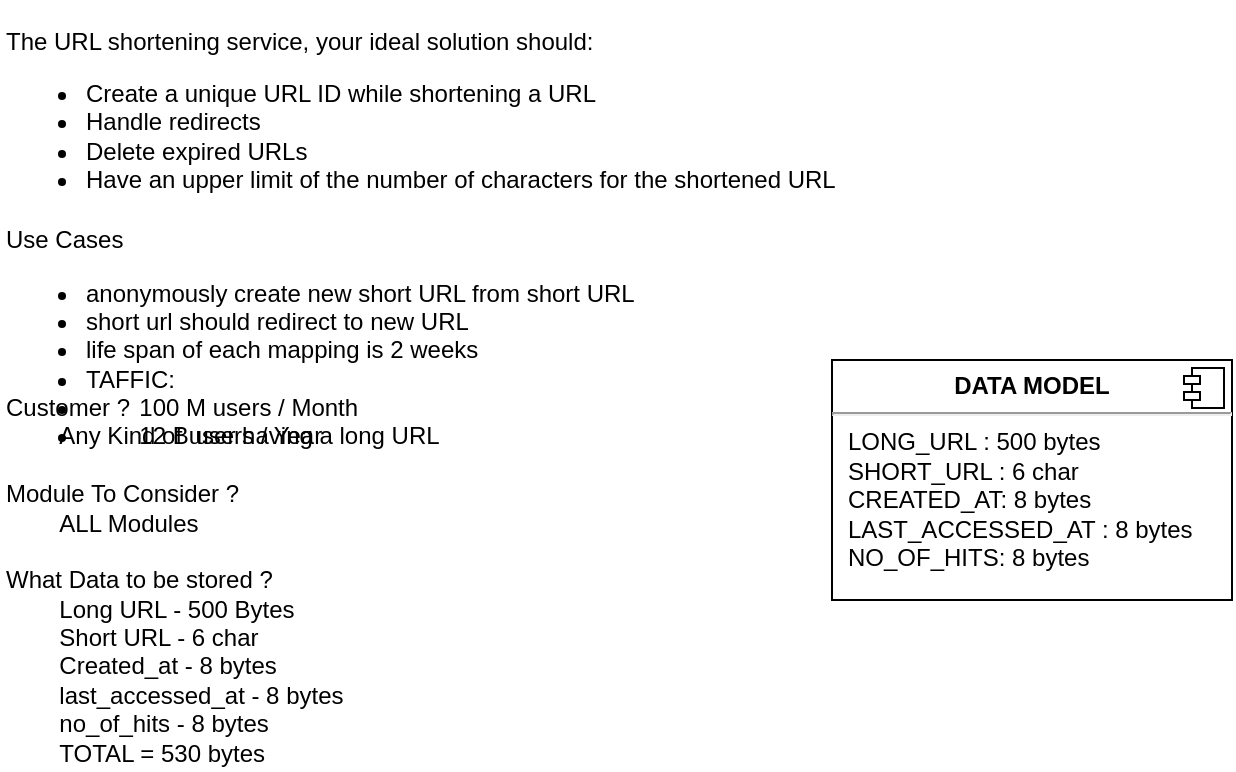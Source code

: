 <mxfile version="16.0.2" type="device"><diagram id="P7eOwTe7-DOv3V2YZZy2" name="Page-1"><mxGraphModel dx="813" dy="1600" grid="1" gridSize="10" guides="1" tooltips="1" connect="1" arrows="1" fold="1" page="1" pageScale="1" pageWidth="850" pageHeight="1100" math="0" shadow="0"><root><mxCell id="0"/><mxCell id="1" parent="0"/><mxCell id="WhrfN8VhH0W89ZRgVXPl-1" value="&lt;p&gt;The URL shortening service, your ideal solution should:&lt;/p&gt;&lt;ul&gt;&lt;li&gt;Create a unique URL ID while shortening a URL&lt;/li&gt;&lt;li&gt;Handle redirects&lt;/li&gt;&lt;li&gt;Delete expired URLs&lt;/li&gt;&lt;li&gt;Have an upper limit of the number of characters for the shortened URL&lt;/li&gt;&lt;/ul&gt;" style="text;html=1;align=left;verticalAlign=middle;resizable=0;points=[];autosize=1;strokeColor=none;fillColor=none;" vertex="1" parent="1"><mxGeometry x="34.71" y="-10" width="430" height="110" as="geometry"/></mxCell><mxCell id="WhrfN8VhH0W89ZRgVXPl-20" value="Use Cases&lt;br&gt;&lt;ul&gt;&lt;li&gt;anonymously create new short URL from short URL&lt;/li&gt;&lt;li&gt;short url should redirect to new URL&lt;/li&gt;&lt;li&gt;life span of each mapping is 2 weeks&lt;/li&gt;&lt;li&gt;TAFFIC:&amp;nbsp;&lt;/li&gt;&lt;li&gt;&lt;span style=&quot;white-space: pre&quot;&gt;&#9;&lt;/span&gt;100 M users / Month&lt;br&gt;&lt;/li&gt;&lt;li&gt;&lt;span style=&quot;white-space: pre&quot;&gt;&#9;&lt;/span&gt;12 B users / Year&lt;/li&gt;&lt;/ul&gt;" style="text;html=1;align=left;verticalAlign=middle;resizable=0;points=[];autosize=1;strokeColor=none;fillColor=none;" vertex="1" parent="1"><mxGeometry x="34.71" y="100" width="330" height="130" as="geometry"/></mxCell><mxCell id="WhrfN8VhH0W89ZRgVXPl-21" value="Customer ?&lt;br&gt;&lt;span style=&quot;white-space: pre&quot;&gt;&#9;&lt;/span&gt;Any Kind of user having a long URL&lt;br&gt;&lt;br&gt;Module To Consider ?&lt;br&gt;&lt;span style=&quot;white-space: pre&quot;&gt;&#9;&lt;/span&gt;ALL Modules&lt;br&gt;&lt;br&gt;What Data to be stored ?&lt;br&gt;&lt;span style=&quot;white-space: pre&quot;&gt;&#9;&lt;/span&gt;Long URL - 500 Bytes&lt;br&gt;&lt;span style=&quot;white-space: pre&quot;&gt;&#9;&lt;/span&gt;Short URL - 6 char&lt;br&gt;&lt;span style=&quot;white-space: pre&quot;&gt;&#9;&lt;/span&gt;Created_at - 8 bytes&lt;br&gt;&lt;span style=&quot;white-space: pre&quot;&gt;&#9;&lt;/span&gt;last_accessed_at - 8 bytes&lt;br&gt;&lt;span style=&quot;white-space: pre&quot;&gt;&#9;&lt;/span&gt;no_of_hits - 8 bytes&lt;br&gt;&lt;span style=&quot;white-space: pre&quot;&gt;&#9;&lt;/span&gt;TOTAL = 530 bytes" style="text;html=1;align=left;verticalAlign=middle;resizable=0;points=[];autosize=1;strokeColor=none;fillColor=none;" vertex="1" parent="1"><mxGeometry x="34.71" y="185" width="230" height="190" as="geometry"/></mxCell><mxCell id="WhrfN8VhH0W89ZRgVXPl-23" value="&lt;p style=&quot;margin: 0px ; margin-top: 6px ; text-align: center&quot;&gt;&lt;b&gt;DATA MODEL&lt;/b&gt;&lt;/p&gt;&lt;hr&gt;&lt;p style=&quot;margin: 0px ; margin-left: 8px&quot;&gt;LONG_URL : 500 bytes&lt;br&gt;SHORT_URL : 6 char&lt;/p&gt;&lt;p style=&quot;margin: 0px ; margin-left: 8px&quot;&gt;CREATED_AT: 8 bytes&lt;/p&gt;&lt;p style=&quot;margin: 0px ; margin-left: 8px&quot;&gt;LAST_ACCESSED_AT : 8 bytes&lt;/p&gt;&lt;p style=&quot;margin: 0px ; margin-left: 8px&quot;&gt;NO_OF_HITS: 8 bytes&lt;/p&gt;&lt;p style=&quot;margin: 0px ; margin-left: 8px&quot;&gt;&lt;br&gt;&lt;/p&gt;" style="align=left;overflow=fill;html=1;dropTarget=0;sketch=0;" vertex="1" parent="1"><mxGeometry x="450" y="170" width="200" height="120" as="geometry"/></mxCell><mxCell id="WhrfN8VhH0W89ZRgVXPl-24" value="" style="shape=component;jettyWidth=8;jettyHeight=4;sketch=0;" vertex="1" parent="WhrfN8VhH0W89ZRgVXPl-23"><mxGeometry x="1" width="20" height="20" relative="1" as="geometry"><mxPoint x="-24" y="4" as="offset"/></mxGeometry></mxCell></root></mxGraphModel></diagram></mxfile>